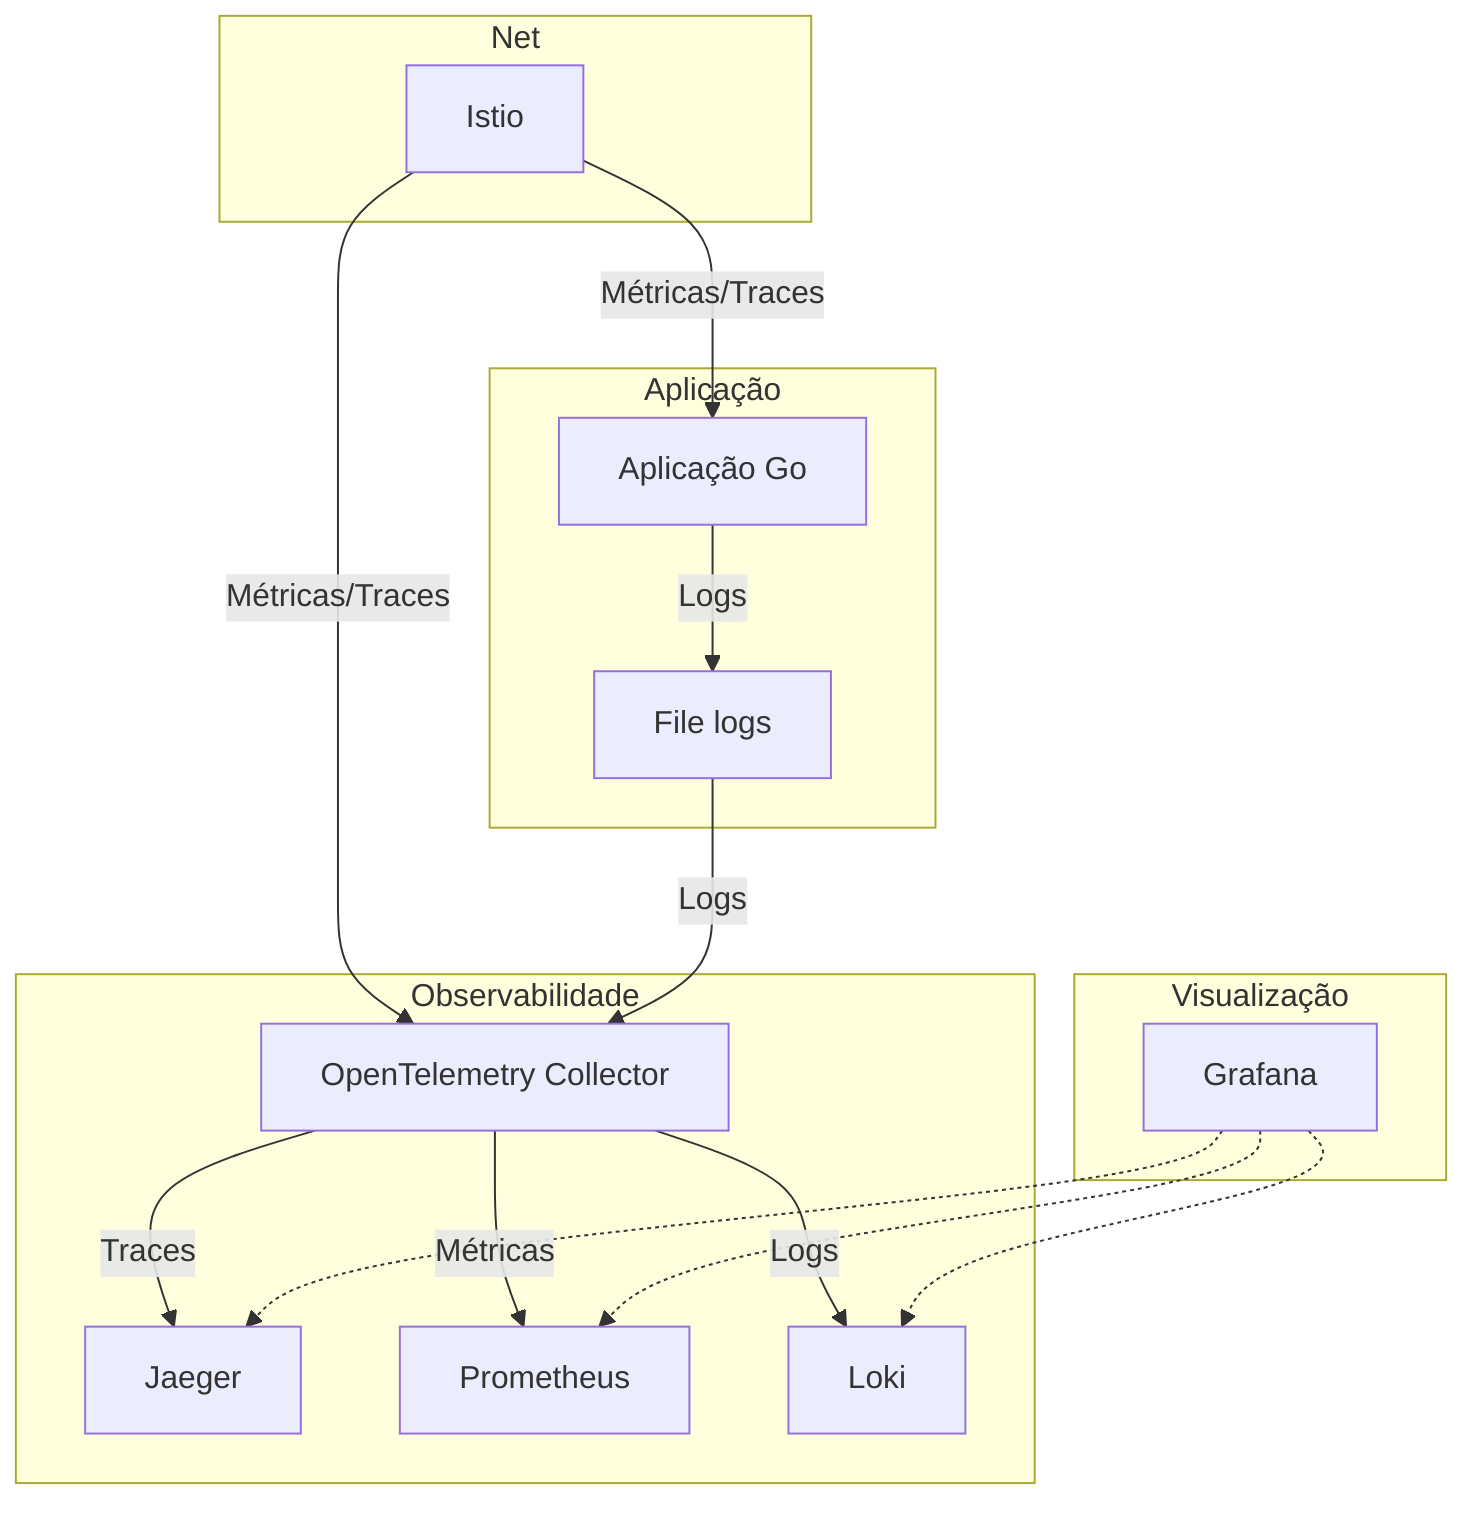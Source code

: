 flowchart TD
    subgraph Net 
        istio[Istio]
    end

    subgraph Aplicação
        app[Aplicação Go]
        file[File logs]
    end

    subgraph Observabilidade
        otel[OpenTelemetry Collector]
        jaeger[Jaeger]
        prometheus[Prometheus]
        loki[Loki]
    end

    subgraph Visualização
        grafana[Grafana]
    end

    app -- Logs --> file
    istio -- Métricas/Traces --> app
    istio -- Métricas/Traces --> otel
    file -- Logs --> otel
    otel -- Traces --> jaeger
    otel -- Métricas --> prometheus
    otel -- Logs --> loki
    

    grafana  -.-> prometheus
    grafana  -.-> jaeger
    grafana  -.-> loki